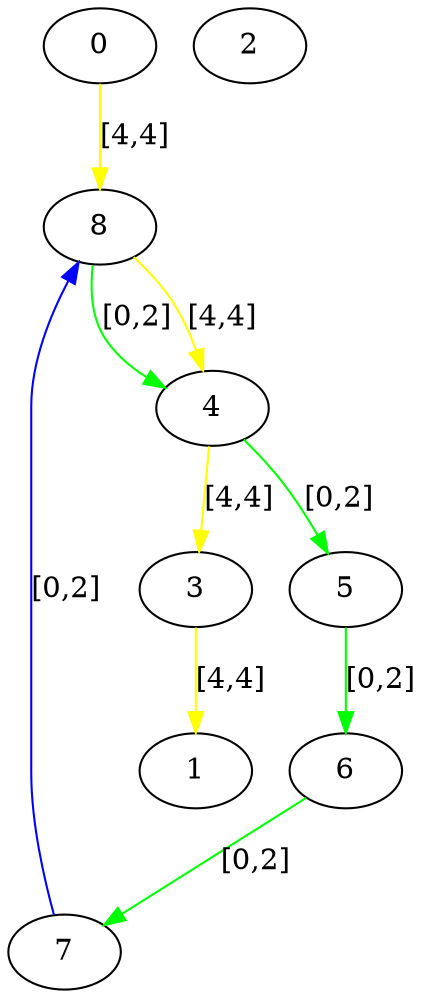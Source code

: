 digraph  {
0 [Country="United States", Internal=1, Latitude="42.37843", Longitude="-71.11644", id=0, label=0];
1 [Country="United States", Internal=1, Latitude="37.45383", Longitude="-122.18219", id=1, label=1];
2 [Country="United States", Internal=1, Latitude="34.42083", Longitude="-119.69819", id=2, label=2];
3 [Country="United States", Internal=1, Latitude="34.05223", Longitude="-118.24368", id=3, label=3];
4 [Country="United States", Internal=1, Latitude="34.01945", Longitude="-118.49119", id=4, label=4];
5 [Country="United States", Internal=1, Latitude="34.01945", Longitude="-118.49119", id=5, label=5];
6 [Country="United States", Internal=1, Latitude="40.76078", Longitude="-111.89105", id=6, label=6];
7 [Country="United States", Internal=1, Latitude="42.35954", Longitude="-71.09172", id=7, label=7];
8 [Country="United States", Internal=1, Latitude="42.3751", Longitude="-71.10561", id=8, label=8];
0 -> 8  [color=yellow, key=0, label="[4,4]"];
3 -> 1  [color=yellow, key=0, label="[4,4]"];
4 -> 5  [color=green, key=0, label="[0,2]"];
4 -> 3  [color=yellow, key=0, label="[4,4]"];
5 -> 6  [color=green, key=0, label="[0,2]"];
6 -> 7  [color=green, key=0, label="[0,2]"];
7 -> 8  [color=blue, key=0, label="[0,2]"];
8 -> 4  [color=green, key=0, label="[0,2]"];
8 -> 4  [color=yellow, key=1, label="[4,4]"];
}
